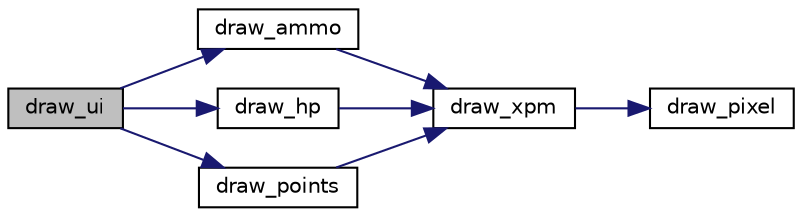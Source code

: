 digraph "draw_ui"
{
 // LATEX_PDF_SIZE
  edge [fontname="Helvetica",fontsize="10",labelfontname="Helvetica",labelfontsize="10"];
  node [fontname="Helvetica",fontsize="10",shape=record];
  rankdir="LR";
  Node1 [label="draw_ui",height=0.2,width=0.4,color="black", fillcolor="grey75", style="filled", fontcolor="black",tooltip="Draws all ui elements of points the player has."];
  Node1 -> Node2 [color="midnightblue",fontsize="10",style="solid",fontname="Helvetica"];
  Node2 [label="draw_ammo",height=0.2,width=0.4,color="black", fillcolor="white", style="filled",URL="$sprite_8c.html#a37d1cf38342a34072658d27bef62cd1b",tooltip="Draws the number of ammunition the player has."];
  Node2 -> Node3 [color="midnightblue",fontsize="10",style="solid",fontname="Helvetica"];
  Node3 [label="draw_xpm",height=0.2,width=0.4,color="black", fillcolor="white", style="filled",URL="$sprite_8c.html#a432d4502a05a1025f30948e4dbcd88b2",tooltip="Draws an xpm according to some parameters."];
  Node3 -> Node4 [color="midnightblue",fontsize="10",style="solid",fontname="Helvetica"];
  Node4 [label="draw_pixel",height=0.2,width=0.4,color="black", fillcolor="white", style="filled",URL="$video_8c.html#ac4898edce27b7b51b297128384e113be",tooltip="//Function which draws one pixel on the screen with the desired color, in the desired buffer"];
  Node1 -> Node5 [color="midnightblue",fontsize="10",style="solid",fontname="Helvetica"];
  Node5 [label="draw_hp",height=0.2,width=0.4,color="black", fillcolor="white", style="filled",URL="$sprite_8c.html#ad494b8ee69e0aef00320005935fedeb1",tooltip="Draws the number of hp the player has."];
  Node5 -> Node3 [color="midnightblue",fontsize="10",style="solid",fontname="Helvetica"];
  Node1 -> Node6 [color="midnightblue",fontsize="10",style="solid",fontname="Helvetica"];
  Node6 [label="draw_points",height=0.2,width=0.4,color="black", fillcolor="white", style="filled",URL="$sprite_8c.html#abacc35b08c33459ead447cb06d4afe1d",tooltip="Draws the number of points the player has."];
  Node6 -> Node3 [color="midnightblue",fontsize="10",style="solid",fontname="Helvetica"];
}
